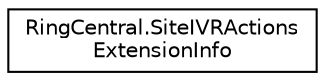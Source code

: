 digraph "Graphical Class Hierarchy"
{
 // LATEX_PDF_SIZE
  edge [fontname="Helvetica",fontsize="10",labelfontname="Helvetica",labelfontsize="10"];
  node [fontname="Helvetica",fontsize="10",shape=record];
  rankdir="LR";
  Node0 [label="RingCentral.SiteIVRActions\lExtensionInfo",height=0.2,width=0.4,color="black", fillcolor="white", style="filled",URL="$classRingCentral_1_1SiteIVRActionsExtensionInfo.html",tooltip="Extension information"];
}

